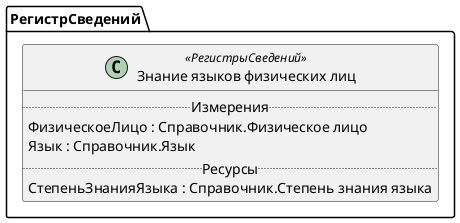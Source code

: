 ﻿@startuml ЗнаниеЯзыковФизическихЛиц
'!include templates.wsd
'..\include templates.wsd
class РегистрСведений.ЗнаниеЯзыковФизическихЛиц as "Знание языков физических лиц" <<РегистрыСведений>>
{
..Измерения..
ФизическоеЛицо : Справочник.Физическое лицо
Язык : Справочник.Язык
..Ресурсы..
СтепеньЗнанияЯзыка : Справочник.Степень знания языка
}
@enduml
